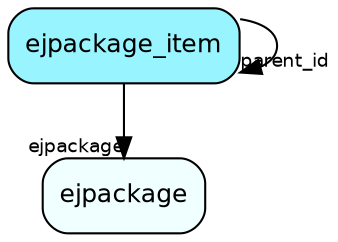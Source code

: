 digraph ejpackage_item  {
node [shape = box style="rounded, filled" fontname = "Helvetica" fontsize = "12" ]
edge [fontname = "Helvetica" fontsize = "9"]

ejpackage_item[fillcolor = "cadetblue1"]
ejpackage[fillcolor = "azure1"]
ejpackage_item -> ejpackage [headlabel = "ejpackage"]
ejpackage_item -> ejpackage_item [headlabel = "parent_id"]
}
